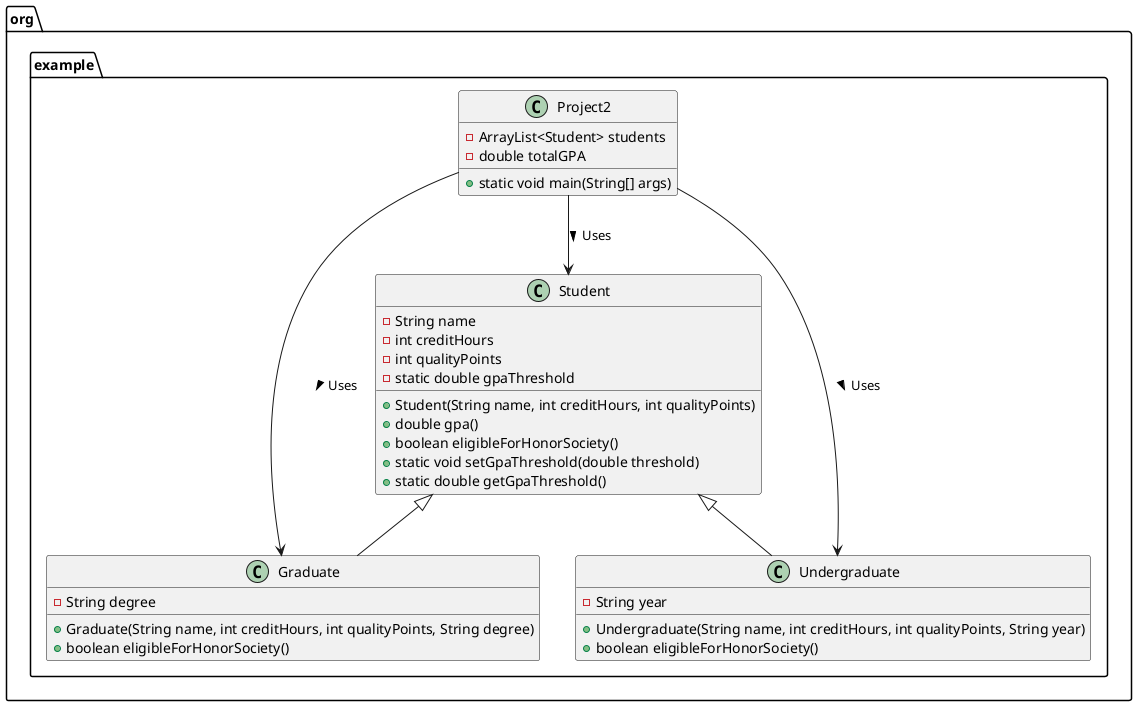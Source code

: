 @startuml

package "org.example" {

  class Student {
    - String name
    - int creditHours
    - int qualityPoints
    - static double gpaThreshold
    + Student(String name, int creditHours, int qualityPoints)
    + double gpa()
    + boolean eligibleForHonorSociety()
    + static void setGpaThreshold(double threshold)
    + static double getGpaThreshold()
  }

  class Graduate {
    - String degree
    + Graduate(String name, int creditHours, int qualityPoints, String degree)
    + boolean eligibleForHonorSociety()
  }

  class Undergraduate {
    - String year
    + Undergraduate(String name, int creditHours, int qualityPoints, String year)
    + boolean eligibleForHonorSociety()
  }

  class Project2 {
    - ArrayList<Student> students
    - double totalGPA
    + static void main(String[] args)
  }

  Student <|-- Graduate
  Student <|-- Undergraduate
  Project2 --> Student : Uses >
  Project2 --> Graduate : Uses >
  Project2 --> Undergraduate : Uses >

}

@enduml
